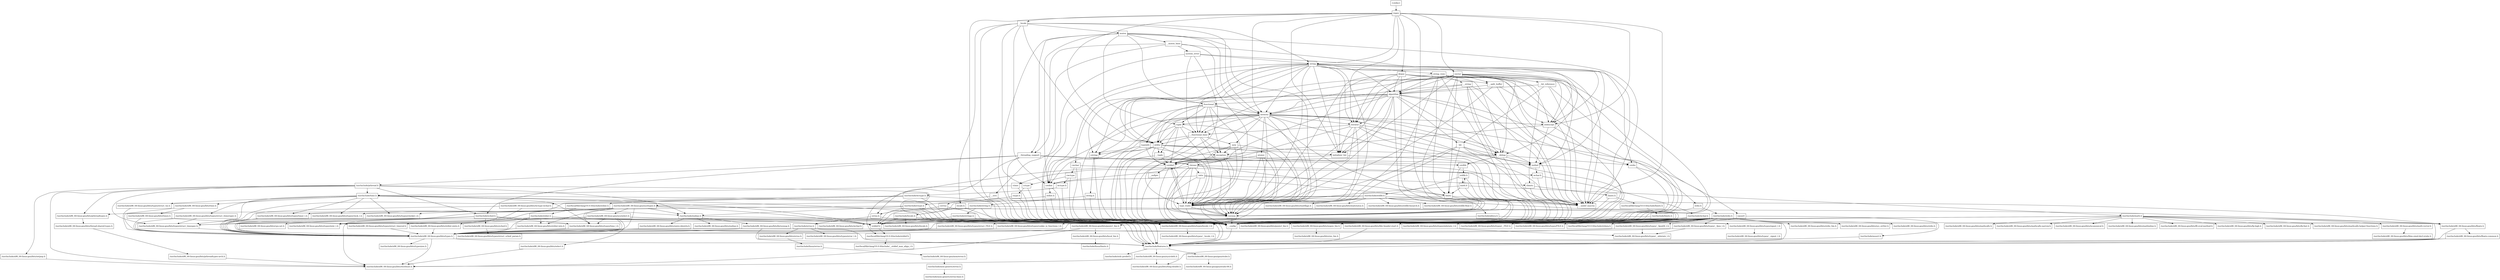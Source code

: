 digraph "dependencies" {
  header_0 [ shape="box", label="\<stdin\>" ];
  header_1 [ shape="box", label="regex" ];
  header_10 [ shape="box", label="/usr/include/pthread.h" ];
  header_100 [ shape="box", label="/usr/include/x86_64-linux-gnu/bits/types/__fpos64_t.h" ];
  header_101 [ shape="box", label="/usr/include/x86_64-linux-gnu/bits/types/struct_FILE.h" ];
  header_102 [ shape="box", label="/usr/include/x86_64-linux-gnu/bits/types/cookie_io_functions_t.h" ];
  header_103 [ shape="box", label="/usr/include/x86_64-linux-gnu/bits/stdio_lim.h" ];
  header_104 [ shape="box", label="/usr/include/x86_64-linux-gnu/bits/sys_errlist.h" ];
  header_105 [ shape="box", label="/usr/include/x86_64-linux-gnu/bits/stdio.h" ];
  header_106 [ shape="box", label="memory" ];
  header_107 [ shape="box", label="typeinfo" ];
  header_108 [ shape="box", label="new" ];
  header_109 [ shape="box", label="iterator" ];
  header_11 [ shape="box", label="stdexcept" ];
  header_110 [ shape="box", label="__functional_base" ];
  header_111 [ shape="box", label="tuple" ];
  header_112 [ shape="box", label="cassert" ];
  header_113 [ shape="box", label="/usr/include/assert.h" ];
  header_114 [ shape="box", label="atomic" ];
  header_115 [ shape="box", label="functional" ];
  header_116 [ shape="box", label="bit" ];
  header_117 [ shape="box", label="cwchar" ];
  header_118 [ shape="box", label="cwctype" ];
  header_119 [ shape="box", label="cctype" ];
  header_12 [ shape="box", label="exception" ];
  header_120 [ shape="box", label="ctype.h" ];
  header_121 [ shape="box", label="/usr/include/ctype.h" ];
  header_122 [ shape="box", label="wctype.h" ];
  header_123 [ shape="box", label="/usr/include/wctype.h" ];
  header_124 [ shape="box", label="/usr/include/x86_64-linux-gnu/bits/wctype-wchar.h" ];
  header_125 [ shape="box", label="mutex" ];
  header_126 [ shape="box", label="__mutex_base" ];
  header_127 [ shape="box", label="chrono" ];
  header_128 [ shape="box", label="ctime" ];
  header_129 [ shape="box", label="/usr/include/time.h" ];
  header_13 [ shape="box", label="cstddef" ];
  header_130 [ shape="box", label="/usr/include/x86_64-linux-gnu/bits/time.h" ];
  header_131 [ shape="box", label="/usr/include/x86_64-linux-gnu/bits/timex.h" ];
  header_132 [ shape="box", label="/usr/include/x86_64-linux-gnu/bits/types/struct_tm.h" ];
  header_133 [ shape="box", label="/usr/include/x86_64-linux-gnu/bits/types/struct_itimerspec.h" ];
  header_134 [ shape="box", label="ratio" ];
  header_135 [ shape="box", label="climits" ];
  header_136 [ shape="box", label="limits.h" ];
  header_137 [ shape="box", label="/usr/local/lib/clang/10.0.0/include/limits.h" ];
  header_138 [ shape="box", label="/usr/include/limits.h" ];
  header_139 [ shape="box", label="/usr/include/x86_64-linux-gnu/bits/posix1_lim.h" ];
  header_14 [ shape="box", label="version" ];
  header_140 [ shape="box", label="/usr/include/x86_64-linux-gnu/bits/local_lim.h" ];
  header_141 [ shape="box", label="/usr/include/linux/limits.h" ];
  header_142 [ shape="box", label="/usr/include/x86_64-linux-gnu/bits/posix2_lim.h" ];
  header_143 [ shape="box", label="/usr/include/x86_64-linux-gnu/bits/xopen_lim.h" ];
  header_144 [ shape="box", label="/usr/include/x86_64-linux-gnu/bits/uio_lim.h" ];
  header_145 [ shape="box", label="system_error" ];
  header_146 [ shape="box", label="__errc" ];
  header_147 [ shape="box", label="cerrno" ];
  header_148 [ shape="box", label="errno.h" ];
  header_149 [ shape="box", label="/usr/include/errno.h" ];
  header_15 [ shape="box", label="/usr/local/lib/clang/10.0.0/include/stddef.h" ];
  header_150 [ shape="box", label="/usr/include/x86_64-linux-gnu/bits/errno.h" ];
  header_151 [ shape="box", label="/usr/include/linux/errno.h" ];
  header_152 [ shape="box", label="/usr/include/x86_64-linux-gnu/asm/errno.h" ];
  header_153 [ shape="box", label="/usr/include/asm-generic/errno.h" ];
  header_154 [ shape="box", label="/usr/include/asm-generic/errno-base.h" ];
  header_155 [ shape="box", label="/usr/include/x86_64-linux-gnu/bits/types/error_t.h" ];
  header_156 [ shape="box", label="__threading_support" ];
  header_157 [ shape="box", label="/usr/include/sched.h" ];
  header_158 [ shape="box", label="/usr/include/x86_64-linux-gnu/bits/sched.h" ];
  header_159 [ shape="box", label="/usr/include/x86_64-linux-gnu/bits/types/struct_sched_param.h" ];
  header_16 [ shape="box", label="/usr/local/lib/clang/10.0.0/include/__stddef_max_align_t.h" ];
  header_160 [ shape="box", label="/usr/include/x86_64-linux-gnu/bits/cpu-set.h" ];
  header_161 [ shape="box", label="/usr/include/x86_64-linux-gnu/bits/setjmp.h" ];
  header_162 [ shape="box", label="locale.h" ];
  header_163 [ shape="box", label="/usr/include/locale.h" ];
  header_164 [ shape="box", label="/usr/include/x86_64-linux-gnu/bits/locale.h" ];
  header_165 [ shape="box", label="vector" ];
  header_166 [ shape="box", label="__bit_reference" ];
  header_167 [ shape="box", label="__split_buffer" ];
  header_168 [ shape="box", label="deque" ];
  header_17 [ shape="box", label="__nullptr" ];
  header_18 [ shape="box", label="type_traits" ];
  header_19 [ shape="box", label="cstdlib" ];
  header_2 [ shape="box", label="__config" ];
  header_20 [ shape="box", label="stdlib.h" ];
  header_21 [ shape="box", label="/usr/include/stdlib.h" ];
  header_22 [ shape="box", label="/usr/include/x86_64-linux-gnu/bits/libc-header-start.h" ];
  header_23 [ shape="box", label="stddef.h" ];
  header_24 [ shape="box", label="/usr/include/x86_64-linux-gnu/bits/waitflags.h" ];
  header_25 [ shape="box", label="/usr/include/x86_64-linux-gnu/bits/waitstatus.h" ];
  header_26 [ shape="box", label="/usr/include/x86_64-linux-gnu/bits/floatn.h" ];
  header_27 [ shape="box", label="/usr/include/x86_64-linux-gnu/bits/floatn-common.h" ];
  header_28 [ shape="box", label="/usr/include/x86_64-linux-gnu/bits/types/locale_t.h" ];
  header_29 [ shape="box", label="/usr/include/x86_64-linux-gnu/bits/types/__locale_t.h" ];
  header_3 [ shape="box", label="/usr/include/features.h" ];
  header_30 [ shape="box", label="/usr/include/x86_64-linux-gnu/sys/types.h" ];
  header_31 [ shape="box", label="/usr/include/x86_64-linux-gnu/bits/types.h" ];
  header_32 [ shape="box", label="/usr/include/x86_64-linux-gnu/bits/typesizes.h" ];
  header_33 [ shape="box", label="/usr/include/x86_64-linux-gnu/bits/types/clock_t.h" ];
  header_34 [ shape="box", label="/usr/include/x86_64-linux-gnu/bits/types/clockid_t.h" ];
  header_35 [ shape="box", label="/usr/include/x86_64-linux-gnu/bits/types/time_t.h" ];
  header_36 [ shape="box", label="/usr/include/x86_64-linux-gnu/bits/types/timer_t.h" ];
  header_37 [ shape="box", label="/usr/include/x86_64-linux-gnu/bits/stdint-intn.h" ];
  header_38 [ shape="box", label="/usr/include/endian.h" ];
  header_39 [ shape="box", label="/usr/include/x86_64-linux-gnu/bits/endian.h" ];
  header_4 [ shape="box", label="/usr/include/stdc-predef.h" ];
  header_40 [ shape="box", label="/usr/include/x86_64-linux-gnu/bits/byteswap.h" ];
  header_41 [ shape="box", label="/usr/include/x86_64-linux-gnu/bits/uintn-identity.h" ];
  header_42 [ shape="box", label="/usr/include/x86_64-linux-gnu/sys/select.h" ];
  header_43 [ shape="box", label="/usr/include/x86_64-linux-gnu/bits/select.h" ];
  header_44 [ shape="box", label="/usr/include/x86_64-linux-gnu/bits/types/sigset_t.h" ];
  header_45 [ shape="box", label="/usr/include/x86_64-linux-gnu/bits/types/__sigset_t.h" ];
  header_46 [ shape="box", label="/usr/include/x86_64-linux-gnu/bits/types/struct_timeval.h" ];
  header_47 [ shape="box", label="/usr/include/x86_64-linux-gnu/bits/types/struct_timespec.h" ];
  header_48 [ shape="box", label="/usr/include/x86_64-linux-gnu/bits/pthreadtypes.h" ];
  header_49 [ shape="box", label="/usr/include/x86_64-linux-gnu/bits/thread-shared-types.h" ];
  header_5 [ shape="box", label="/usr/include/x86_64-linux-gnu/sys/cdefs.h" ];
  header_50 [ shape="box", label="/usr/include/x86_64-linux-gnu/bits/pthreadtypes-arch.h" ];
  header_51 [ shape="box", label="/usr/include/alloca.h" ];
  header_52 [ shape="box", label="/usr/include/x86_64-linux-gnu/bits/stdlib-bsearch.h" ];
  header_53 [ shape="box", label="/usr/include/x86_64-linux-gnu/bits/stdlib-float.h" ];
  header_54 [ shape="box", label="math.h" ];
  header_55 [ shape="box", label="/usr/include/math.h" ];
  header_56 [ shape="box", label="/usr/include/x86_64-linux-gnu/bits/math-vector.h" ];
  header_57 [ shape="box", label="/usr/include/x86_64-linux-gnu/bits/libm-simd-decl-stubs.h" ];
  header_58 [ shape="box", label="/usr/include/x86_64-linux-gnu/bits/flt-eval-method.h" ];
  header_59 [ shape="box", label="/usr/include/x86_64-linux-gnu/bits/fp-logb.h" ];
  header_6 [ shape="box", label="/usr/include/x86_64-linux-gnu/bits/wordsize.h" ];
  header_60 [ shape="box", label="/usr/include/x86_64-linux-gnu/bits/fp-fast.h" ];
  header_61 [ shape="box", label="/usr/include/x86_64-linux-gnu/bits/mathcalls-helper-functions.h" ];
  header_62 [ shape="box", label="/usr/include/x86_64-linux-gnu/bits/mathcalls.h" ];
  header_63 [ shape="box", label="/usr/include/x86_64-linux-gnu/bits/mathcalls-narrow.h" ];
  header_64 [ shape="box", label="/usr/include/x86_64-linux-gnu/bits/iscanonical.h" ];
  header_65 [ shape="box", label="/usr/include/x86_64-linux-gnu/bits/mathinline.h" ];
  header_66 [ shape="box", label="limits" ];
  header_67 [ shape="box", label="__undef_macros" ];
  header_68 [ shape="box", label="iosfwd" ];
  header_69 [ shape="box", label="wchar.h" ];
  header_7 [ shape="box", label="/usr/include/x86_64-linux-gnu/bits/long-double.h" ];
  header_70 [ shape="box", label="/usr/include/wchar.h" ];
  header_71 [ shape="box", label="/usr/local/lib/clang/10.0.0/include/stdarg.h" ];
  header_72 [ shape="box", label="/usr/include/x86_64-linux-gnu/bits/wchar.h" ];
  header_73 [ shape="box", label="/usr/include/x86_64-linux-gnu/bits/types/wint_t.h" ];
  header_74 [ shape="box", label="/usr/include/x86_64-linux-gnu/bits/types/mbstate_t.h" ];
  header_75 [ shape="box", label="/usr/include/x86_64-linux-gnu/bits/types/__mbstate_t.h" ];
  header_76 [ shape="box", label="/usr/include/x86_64-linux-gnu/bits/types/__FILE.h" ];
  header_77 [ shape="box", label="/usr/include/x86_64-linux-gnu/bits/types/FILE.h" ];
  header_78 [ shape="box", label="__locale" ];
  header_79 [ shape="box", label="string" ];
  header_8 [ shape="box", label="/usr/include/x86_64-linux-gnu/gnu/stubs.h" ];
  header_80 [ shape="box", label="string_view" ];
  header_81 [ shape="box", label="__string" ];
  header_82 [ shape="box", label="algorithm" ];
  header_83 [ shape="box", label="initializer_list" ];
  header_84 [ shape="box", label="cstring" ];
  header_85 [ shape="box", label="string.h" ];
  header_86 [ shape="box", label="/usr/include/string.h" ];
  header_87 [ shape="box", label="/usr/include/strings.h" ];
  header_88 [ shape="box", label="utility" ];
  header_89 [ shape="box", label="__tuple" ];
  header_9 [ shape="box", label="/usr/include/x86_64-linux-gnu/gnu/stubs-64.h" ];
  header_90 [ shape="box", label="cstdint" ];
  header_91 [ shape="box", label="stdint.h" ];
  header_92 [ shape="box", label="/usr/local/lib/clang/10.0.0/include/stdint.h" ];
  header_93 [ shape="box", label="/usr/include/stdint.h" ];
  header_94 [ shape="box", label="/usr/include/x86_64-linux-gnu/bits/stdint-uintn.h" ];
  header_95 [ shape="box", label="__debug" ];
  header_96 [ shape="box", label="cstdio" ];
  header_97 [ shape="box", label="stdio.h" ];
  header_98 [ shape="box", label="/usr/include/stdio.h" ];
  header_99 [ shape="box", label="/usr/include/x86_64-linux-gnu/bits/types/__fpos_t.h" ];
  header_118 -> header_2;
  header_118 -> header_122;
  header_118 -> header_119;
  header_119 -> header_2;
  header_119 -> header_120;
  header_66 -> header_14;
  header_66 -> header_18;
  header_66 -> header_2;
  header_66 -> header_67;
  header_69 -> header_70;
  header_69 -> header_2;
  header_68 -> header_69;
  header_68 -> header_2;
  header_161 -> header_6;
  header_167 -> header_18;
  header_167 -> header_2;
  header_167 -> header_67;
  header_167 -> header_82;
  header_114 -> header_14;
  header_114 -> header_90;
  header_114 -> header_18;
  header_114 -> header_2;
  header_114 -> header_13;
  header_165 -> header_14;
  header_165 -> header_95;
  header_165 -> header_11;
  header_165 -> header_18;
  header_165 -> header_82;
  header_165 -> header_2;
  header_165 -> header_135;
  header_165 -> header_67;
  header_165 -> header_66;
  header_165 -> header_83;
  header_165 -> header_68;
  header_165 -> header_106;
  header_165 -> header_167;
  header_165 -> header_166;
  header_165 -> header_110;
  header_165 -> header_84;
  header_115 -> header_14;
  header_115 -> header_12;
  header_115 -> header_18;
  header_115 -> header_88;
  header_115 -> header_2;
  header_115 -> header_107;
  header_115 -> header_106;
  header_115 -> header_110;
  header_115 -> header_111;
  header_163 -> header_28;
  header_163 -> header_3;
  header_163 -> header_23;
  header_163 -> header_164;
  header_70 -> header_28;
  header_70 -> header_26;
  header_70 -> header_23;
  header_70 -> header_22;
  header_70 -> header_72;
  header_70 -> header_73;
  header_70 -> header_71;
  header_70 -> header_76;
  header_70 -> header_77;
  header_70 -> header_74;
  header_74 -> header_75;
  header_116 -> header_14;
  header_116 -> header_18;
  header_116 -> header_2;
  header_116 -> header_67;
  header_116 -> header_66;
  header_116 -> header_95;
  header_117 -> header_69;
  header_117 -> header_2;
  header_117 -> header_118;
  header_78 -> header_106;
  header_78 -> header_125;
  header_78 -> header_88;
  header_78 -> header_2;
  header_78 -> header_119;
  header_78 -> header_162;
  header_78 -> header_79;
  header_78 -> header_90;
  header_79 -> header_14;
  header_79 -> header_109;
  header_79 -> header_106;
  header_79 -> header_11;
  header_79 -> header_18;
  header_79 -> header_67;
  header_79 -> header_82;
  header_79 -> header_88;
  header_79 -> header_2;
  header_79 -> header_95;
  header_79 -> header_117;
  header_79 -> header_83;
  header_79 -> header_68;
  header_79 -> header_96;
  header_79 -> header_80;
  header_79 -> header_90;
  header_79 -> header_110;
  header_79 -> header_84;
  header_112 -> header_2;
  header_112 -> header_113;
  header_113 -> header_3;
  header_110 -> header_12;
  header_110 -> header_18;
  header_110 -> header_88;
  header_110 -> header_2;
  header_110 -> header_108;
  header_110 -> header_107;
  header_111 -> header_14;
  header_111 -> header_13;
  header_111 -> header_18;
  header_111 -> header_89;
  header_111 -> header_88;
  header_111 -> header_2;
  header_111 -> header_110;
  header_168 -> header_14;
  header_168 -> header_11;
  header_168 -> header_18;
  header_168 -> header_109;
  header_168 -> header_67;
  header_168 -> header_82;
  header_168 -> header_83;
  header_168 -> header_2;
  header_168 -> header_167;
  header_47 -> header_31;
  header_46 -> header_31;
  header_44 -> header_45;
  header_43 -> header_6;
  header_42 -> header_35;
  header_42 -> header_31;
  header_42 -> header_47;
  header_42 -> header_46;
  header_42 -> header_44;
  header_42 -> header_43;
  header_42 -> header_3;
  header_41 -> header_31;
  header_40 -> header_3;
  header_40 -> header_31;
  header_107 -> header_90;
  header_107 -> header_2;
  header_107 -> header_12;
  header_107 -> header_13;
  header_106 -> header_14;
  header_106 -> header_11;
  header_106 -> header_13;
  header_106 -> header_112;
  header_106 -> header_18;
  header_106 -> header_68;
  header_106 -> header_88;
  header_106 -> header_2;
  header_106 -> header_108;
  header_106 -> header_67;
  header_106 -> header_66;
  header_106 -> header_109;
  header_106 -> header_107;
  header_106 -> header_84;
  header_106 -> header_90;
  header_106 -> header_114;
  header_106 -> header_110;
  header_106 -> header_111;
  header_101 -> header_31;
  header_100 -> header_75;
  header_100 -> header_31;
  header_49 -> header_50;
  header_48 -> header_49;
  header_166 -> header_116;
  header_166 -> header_82;
  header_166 -> header_2;
  header_166 -> header_67;
  header_5 -> header_6;
  header_5 -> header_7;
  header_2 -> header_3;
  header_3 -> header_4;
  header_3 -> header_5;
  header_3 -> header_8;
  header_0 -> header_1;
  header_1 -> header_168;
  header_1 -> header_14;
  header_1 -> header_106;
  header_1 -> header_11;
  header_1 -> header_88;
  header_1 -> header_109;
  header_1 -> header_67;
  header_1 -> header_83;
  header_1 -> header_2;
  header_1 -> header_78;
  header_1 -> header_79;
  header_1 -> header_165;
  header_8 -> header_9;
  header_50 -> header_6;
  header_51 -> header_3;
  header_51 -> header_23;
  header_54 -> header_18;
  header_54 -> header_66;
  header_54 -> header_2;
  header_54 -> header_20;
  header_54 -> header_55;
  header_55 -> header_58;
  header_55 -> header_59;
  header_55 -> header_26;
  header_55 -> header_56;
  header_55 -> header_31;
  header_55 -> header_61;
  header_55 -> header_60;
  header_55 -> header_63;
  header_55 -> header_62;
  header_55 -> header_65;
  header_55 -> header_64;
  header_55 -> header_22;
  header_56 -> header_57;
  header_130 -> header_131;
  header_130 -> header_31;
  header_131 -> header_46;
  header_131 -> header_31;
  header_132 -> header_31;
  header_133 -> header_47;
  header_133 -> header_31;
  header_134 -> header_90;
  header_134 -> header_18;
  header_134 -> header_2;
  header_134 -> header_135;
  header_134 -> header_67;
  header_135 -> header_2;
  header_135 -> header_136;
  header_136 -> header_2;
  header_136 -> header_137;
  header_137 -> header_138;
  header_138 -> header_139;
  header_138 -> header_143;
  header_138 -> header_142;
  header_138 -> header_22;
  header_139 -> header_6;
  header_139 -> header_140;
  header_28 -> header_29;
  header_27 -> header_7;
  header_27 -> header_3;
  header_26 -> header_27;
  header_26 -> header_3;
  header_21 -> header_53;
  header_21 -> header_28;
  header_21 -> header_25;
  header_21 -> header_24;
  header_21 -> header_52;
  header_21 -> header_26;
  header_21 -> header_23;
  header_21 -> header_22;
  header_21 -> header_30;
  header_21 -> header_51;
  header_20 -> header_21;
  header_20 -> header_2;
  header_20 -> header_54;
  header_23 -> header_15;
  header_22 -> header_3;
  header_127 -> header_14;
  header_127 -> header_18;
  header_127 -> header_2;
  header_127 -> header_67;
  header_127 -> header_66;
  header_127 -> header_134;
  header_127 -> header_128;
  header_126 -> header_127;
  header_126 -> header_145;
  header_126 -> header_156;
  header_126 -> header_2;
  header_126 -> header_67;
  header_125 -> header_14;
  header_125 -> header_106;
  header_125 -> header_156;
  header_125 -> header_126;
  header_125 -> header_2;
  header_125 -> header_67;
  header_125 -> header_115;
  header_125 -> header_90;
  header_125 -> header_111;
  header_124 -> header_73;
  header_124 -> header_38;
  header_124 -> header_31;
  header_123 -> header_73;
  header_123 -> header_124;
  header_123 -> header_28;
  header_123 -> header_3;
  header_123 -> header_31;
  header_122 -> header_123;
  header_122 -> header_2;
  header_121 -> header_28;
  header_121 -> header_3;
  header_121 -> header_38;
  header_121 -> header_31;
  header_120 -> header_2;
  header_120 -> header_121;
  header_129 -> header_47;
  header_129 -> header_28;
  header_129 -> header_36;
  header_129 -> header_34;
  header_129 -> header_35;
  header_129 -> header_33;
  header_129 -> header_23;
  header_129 -> header_130;
  header_129 -> header_132;
  header_129 -> header_133;
  header_129 -> header_3;
  header_128 -> header_2;
  header_128 -> header_129;
  header_38 -> header_40;
  header_38 -> header_3;
  header_38 -> header_41;
  header_38 -> header_39;
  header_36 -> header_31;
  header_37 -> header_31;
  header_34 -> header_31;
  header_35 -> header_31;
  header_33 -> header_31;
  header_30 -> header_38;
  header_30 -> header_36;
  header_30 -> header_37;
  header_30 -> header_34;
  header_30 -> header_35;
  header_30 -> header_33;
  header_30 -> header_23;
  header_30 -> header_31;
  header_30 -> header_3;
  header_30 -> header_48;
  header_30 -> header_42;
  header_31 -> header_6;
  header_31 -> header_32;
  header_31 -> header_3;
  header_152 -> header_153;
  header_153 -> header_154;
  header_150 -> header_151;
  header_151 -> header_152;
  header_156 -> header_10;
  header_156 -> header_157;
  header_156 -> header_148;
  header_156 -> header_127;
  header_156 -> header_2;
  header_156 -> header_67;
  header_156 -> header_68;
  header_157 -> header_158;
  header_157 -> header_35;
  header_157 -> header_23;
  header_157 -> header_31;
  header_157 -> header_47;
  header_157 -> header_3;
  header_157 -> header_160;
  header_158 -> header_159;
  header_109 -> header_14;
  header_109 -> header_13;
  header_109 -> header_18;
  header_109 -> header_2;
  header_109 -> header_95;
  header_109 -> header_83;
  header_109 -> header_68;
  header_109 -> header_110;
  header_108 -> header_14;
  header_108 -> header_18;
  header_108 -> header_2;
  header_108 -> header_12;
  header_108 -> header_13;
  header_89 -> header_18;
  header_89 -> header_2;
  header_89 -> header_13;
  header_88 -> header_14;
  header_88 -> header_13;
  header_88 -> header_18;
  header_88 -> header_89;
  header_88 -> header_2;
  header_88 -> header_83;
  header_88 -> header_95;
  header_88 -> header_90;
  header_88 -> header_84;
  header_83 -> header_2;
  header_83 -> header_13;
  header_82 -> header_14;
  header_82 -> header_115;
  header_82 -> header_13;
  header_82 -> header_18;
  header_82 -> header_116;
  header_82 -> header_88;
  header_82 -> header_2;
  header_82 -> header_67;
  header_82 -> header_95;
  header_82 -> header_83;
  header_82 -> header_109;
  header_82 -> header_106;
  header_82 -> header_84;
  header_81 -> header_2;
  header_81 -> header_67;
  header_81 -> header_95;
  header_81 -> header_82;
  header_81 -> header_96;
  header_81 -> header_106;
  header_80 -> header_14;
  header_80 -> header_95;
  header_80 -> header_2;
  header_80 -> header_11;
  header_80 -> header_109;
  header_80 -> header_67;
  header_80 -> header_66;
  header_80 -> header_82;
  header_80 -> header_81;
  header_87 -> header_3;
  header_87 -> header_23;
  header_87 -> header_28;
  header_86 -> header_87;
  header_86 -> header_28;
  header_86 -> header_23;
  header_86 -> header_22;
  header_85 -> header_2;
  header_85 -> header_86;
  header_84 -> header_2;
  header_84 -> header_85;
  header_140 -> header_141;
  header_143 -> header_144;
  header_145 -> header_79;
  header_145 -> header_18;
  header_145 -> header_11;
  header_145 -> header_110;
  header_145 -> header_146;
  header_147 -> header_148;
  header_147 -> header_2;
  header_146 -> header_2;
  header_146 -> header_147;
  header_149 -> header_150;
  header_149 -> header_3;
  header_149 -> header_155;
  header_148 -> header_149;
  header_148 -> header_2;
  header_102 -> header_31;
  header_14 -> header_2;
  header_15 -> header_16;
  header_17 -> header_2;
  header_10 -> header_47;
  header_10 -> header_157;
  header_10 -> header_38;
  header_10 -> header_6;
  header_10 -> header_3;
  header_10 -> header_161;
  header_10 -> header_129;
  header_10 -> header_48;
  header_11 -> header_68;
  header_11 -> header_2;
  header_11 -> header_12;
  header_12 -> header_14;
  header_12 -> header_18;
  header_12 -> header_2;
  header_12 -> header_19;
  header_12 -> header_13;
  header_13 -> header_14;
  header_13 -> header_15;
  header_13 -> header_18;
  header_13 -> header_17;
  header_13 -> header_2;
  header_18 -> header_14;
  header_18 -> header_2;
  header_18 -> header_13;
  header_19 -> header_2;
  header_19 -> header_20;
  header_98 -> header_102;
  header_98 -> header_23;
  header_98 -> header_31;
  header_98 -> header_71;
  header_98 -> header_76;
  header_98 -> header_99;
  header_98 -> header_105;
  header_98 -> header_104;
  header_98 -> header_22;
  header_98 -> header_101;
  header_98 -> header_100;
  header_98 -> header_103;
  header_98 -> header_77;
  header_99 -> header_75;
  header_99 -> header_31;
  header_94 -> header_31;
  header_95 -> header_68;
  header_95 -> header_96;
  header_95 -> header_2;
  header_95 -> header_19;
  header_95 -> header_13;
  header_96 -> header_97;
  header_96 -> header_2;
  header_97 -> header_98;
  header_97 -> header_2;
  header_90 -> header_2;
  header_90 -> header_91;
  header_91 -> header_2;
  header_91 -> header_92;
  header_92 -> header_93;
  header_93 -> header_6;
  header_93 -> header_37;
  header_93 -> header_31;
  header_93 -> header_72;
  header_93 -> header_94;
  header_93 -> header_22;
  header_162 -> header_163;
  header_162 -> header_2;
}
